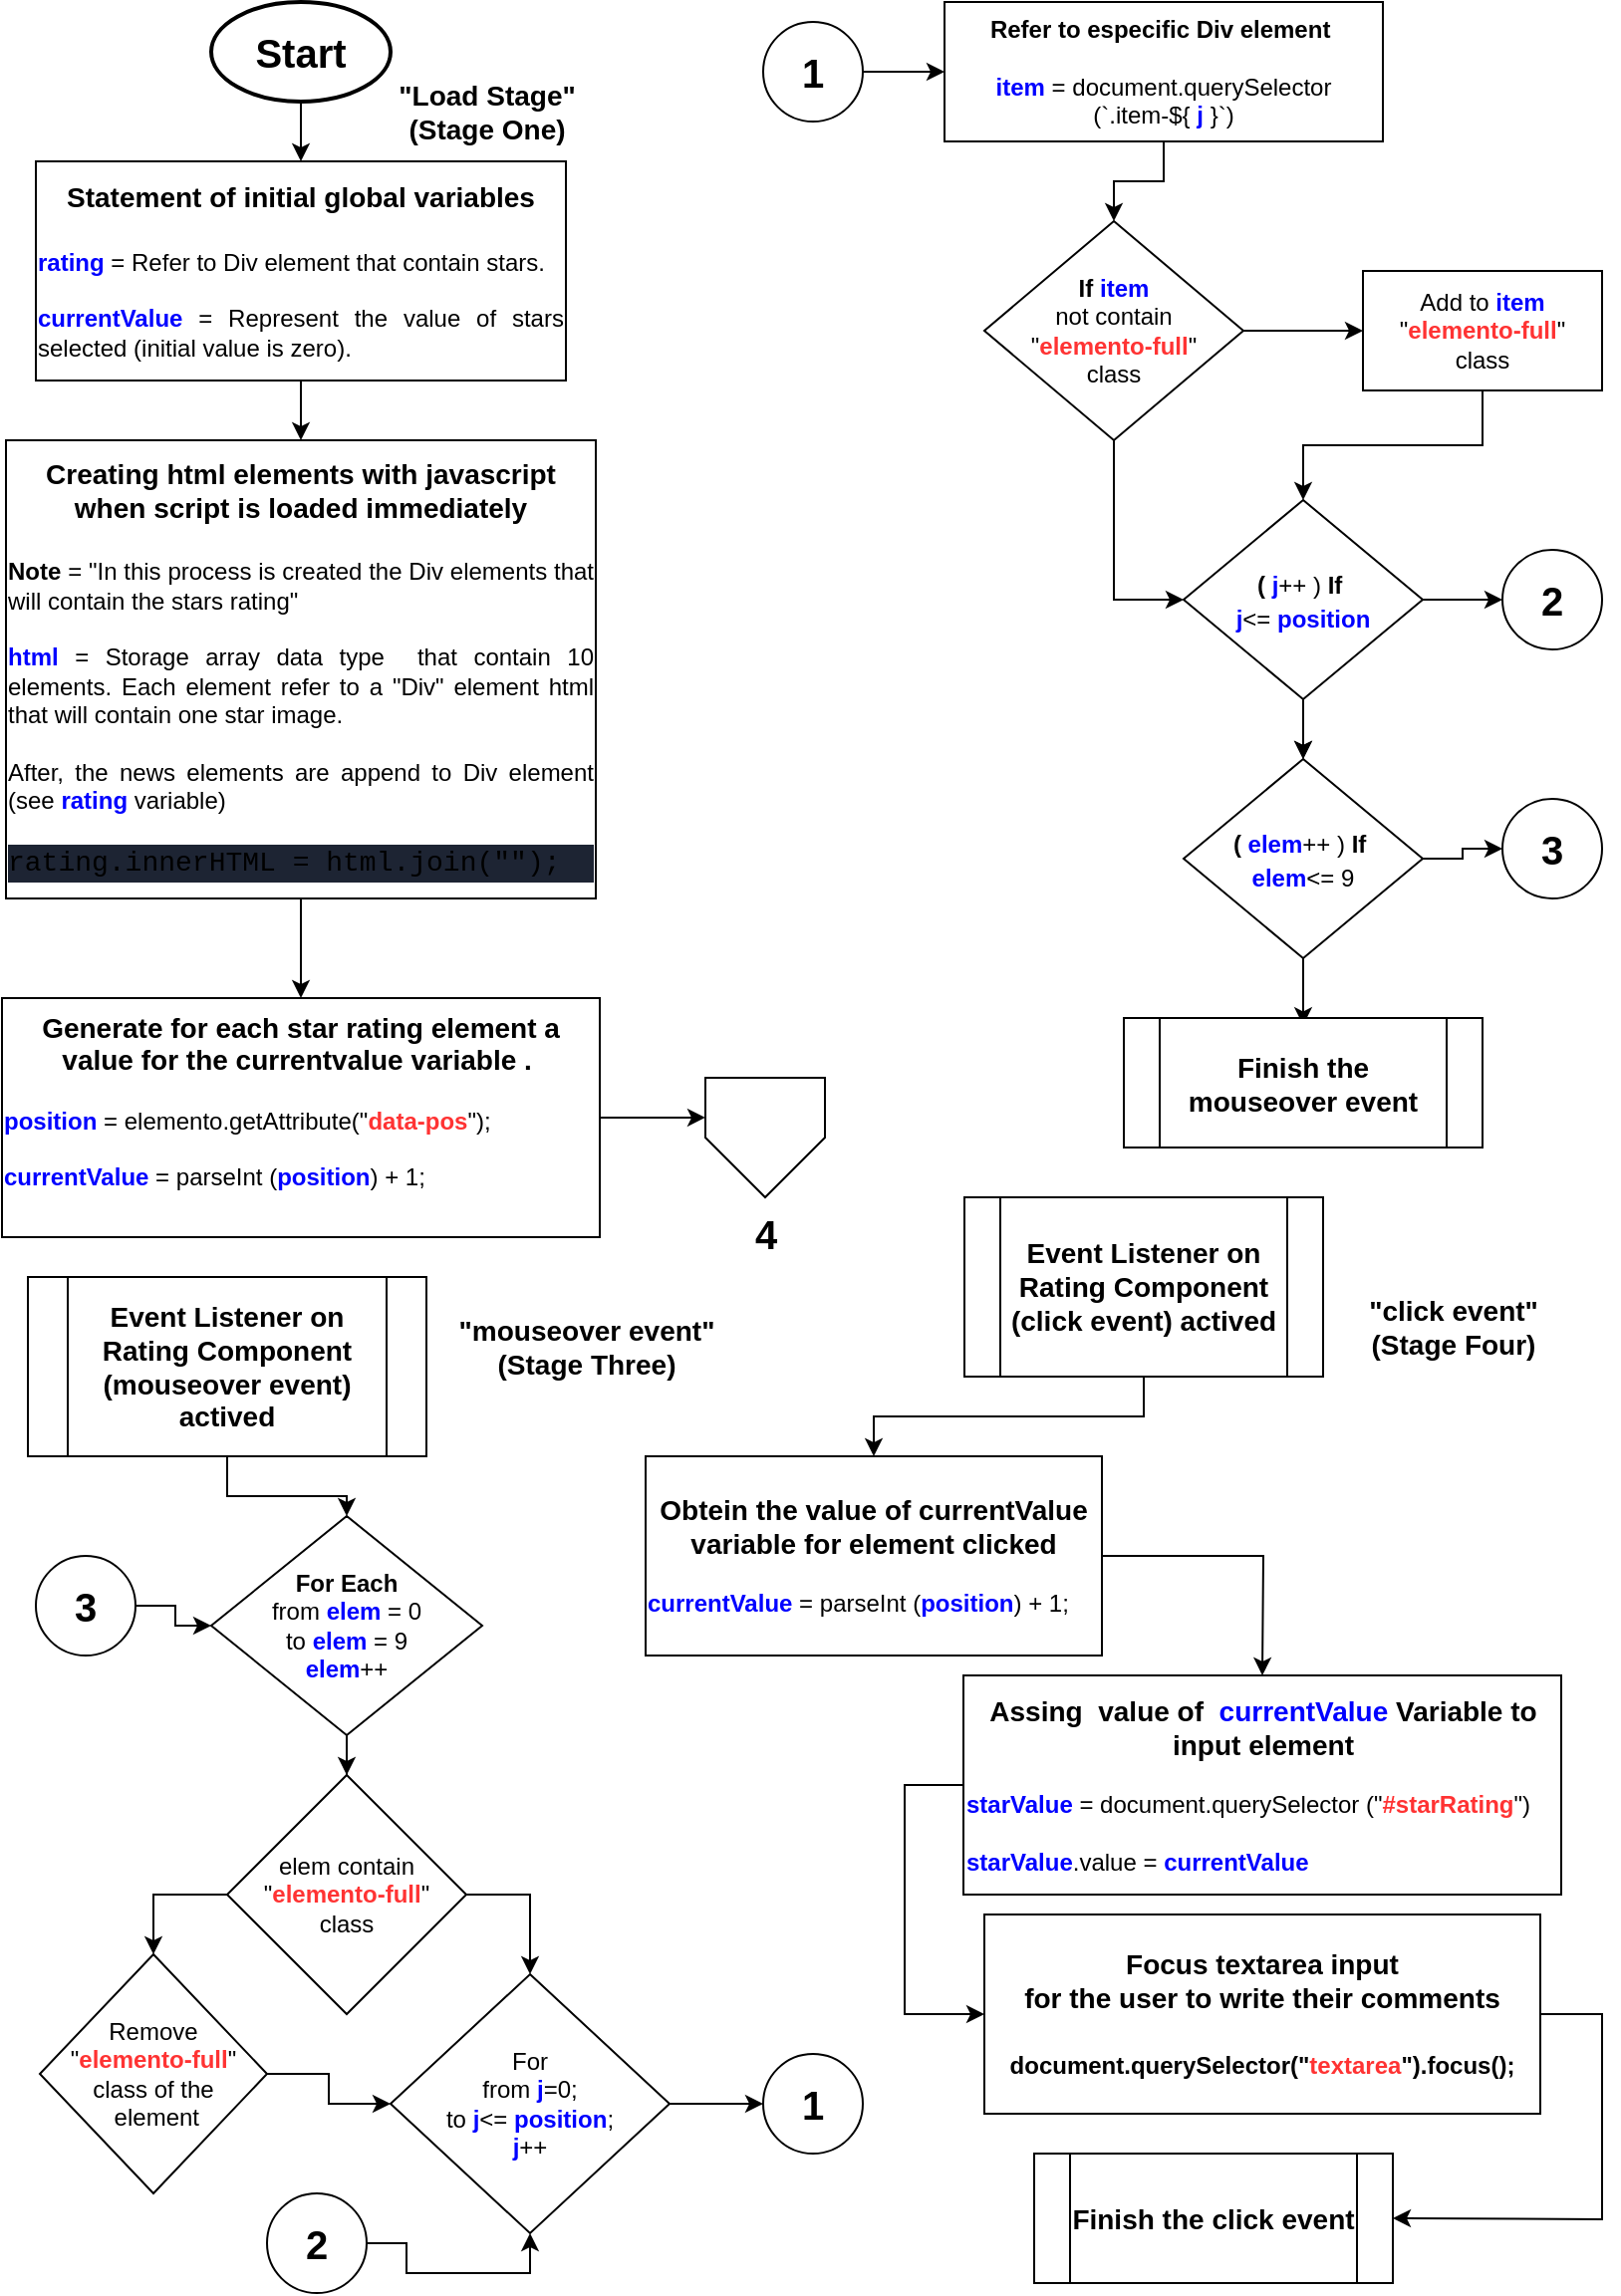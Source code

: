 <mxfile version="20.7.4" type="device" pages="2"><diagram id="pHYVKVVFpmhpLM0Jb3Bq" name="Página-1"><mxGraphModel dx="880" dy="542" grid="1" gridSize="10" guides="1" tooltips="1" connect="1" arrows="1" fold="1" page="1" pageScale="1" pageWidth="827" pageHeight="1169" math="0" shadow="0"><root><mxCell id="0"/><mxCell id="1" parent="0"/><mxCell id="ry4fpMdfQ_mX7W2AB9mi-4" value="" style="edgeStyle=orthogonalEdgeStyle;rounded=0;orthogonalLoop=1;jettySize=auto;html=1;fontSize=12;fontColor=default;labelBackgroundColor=none;" parent="1" source="ry4fpMdfQ_mX7W2AB9mi-1" target="ry4fpMdfQ_mX7W2AB9mi-2" edge="1"><mxGeometry relative="1" as="geometry"/></mxCell><mxCell id="ry4fpMdfQ_mX7W2AB9mi-1" value="&lt;font size=&quot;1&quot; style=&quot;&quot;&gt;&lt;b style=&quot;font-size: 20px;&quot;&gt;Start&lt;/b&gt;&lt;/font&gt;" style="strokeWidth=2;html=1;shape=mxgraph.flowchart.start_1;whiteSpace=wrap;labelBackgroundColor=none;" parent="1" vertex="1"><mxGeometry x="112" y="10" width="90" height="50" as="geometry"/></mxCell><mxCell id="ry4fpMdfQ_mX7W2AB9mi-7" value="" style="edgeStyle=orthogonalEdgeStyle;rounded=0;orthogonalLoop=1;jettySize=auto;html=1;fontSize=12;fontColor=default;labelBackgroundColor=none;" parent="1" source="ry4fpMdfQ_mX7W2AB9mi-2" target="ry4fpMdfQ_mX7W2AB9mi-5" edge="1"><mxGeometry relative="1" as="geometry"/></mxCell><mxCell id="ry4fpMdfQ_mX7W2AB9mi-2" value="&lt;b style=&quot;&quot;&gt;&lt;font style=&quot;font-size: 14px;&quot;&gt;Statement of initial global variables&lt;/font&gt;&lt;br&gt;&lt;/b&gt;&lt;br&gt;&lt;div style=&quot;text-align: justify; font-size: 12px;&quot;&gt;&lt;font style=&quot;font-size: 12px;&quot;&gt;&lt;b style=&quot;&quot;&gt;&lt;font color=&quot;#0000ff&quot; style=&quot;font-size: 12px;&quot;&gt;rating&lt;/font&gt;&lt;/b&gt; = Refer to Div element that contain stars&lt;/font&gt;&lt;span style=&quot;background-color: initial;&quot;&gt;.&lt;/span&gt;&lt;/div&gt;&lt;div style=&quot;text-align: justify; font-size: 12px;&quot;&gt;&lt;span style=&quot;background-color: initial;&quot;&gt;&lt;br&gt;&lt;/span&gt;&lt;/div&gt;&lt;div style=&quot;text-align: justify; font-size: 12px;&quot;&gt;&lt;font style=&quot;font-size: 12px;&quot;&gt;&lt;b style=&quot;&quot;&gt;&lt;font color=&quot;#0000ff&quot;&gt;&lt;font style=&quot;font-size: 12px;&quot;&gt;currentValue&lt;/font&gt; &lt;/font&gt;&lt;/b&gt;= Represent the value of stars selected (initial value is zero).&lt;/font&gt;&lt;/div&gt;" style="rounded=0;whiteSpace=wrap;html=1;fontSize=14;labelBackgroundColor=none;" parent="1" vertex="1"><mxGeometry x="24" y="90" width="266" height="110" as="geometry"/></mxCell><mxCell id="ry4fpMdfQ_mX7W2AB9mi-9" value="" style="edgeStyle=orthogonalEdgeStyle;rounded=0;orthogonalLoop=1;jettySize=auto;html=1;fontSize=12;fontColor=default;labelBackgroundColor=none;" parent="1" source="ry4fpMdfQ_mX7W2AB9mi-5" target="ry4fpMdfQ_mX7W2AB9mi-8" edge="1"><mxGeometry relative="1" as="geometry"/></mxCell><mxCell id="ry4fpMdfQ_mX7W2AB9mi-5" value="&lt;b style=&quot;&quot;&gt;&lt;font style=&quot;font-size: 14px;&quot;&gt;Creating html elements with javascript when script is loaded immediately&lt;/font&gt;&lt;br&gt;&lt;/b&gt;&lt;br&gt;&lt;div style=&quot;text-align: justify; font-size: 12px;&quot;&gt;&lt;font style=&quot;font-size: 12px;&quot;&gt;&lt;b style=&quot;&quot;&gt;Note&lt;/b&gt; = &quot;In this process is created the Div elements that will contain the stars rating&quot;&lt;br&gt;&lt;/font&gt;&lt;/div&gt;&lt;div style=&quot;text-align: justify; font-size: 12px;&quot;&gt;&lt;font style=&quot;font-size: 12px;&quot;&gt;&lt;br&gt;&lt;/font&gt;&lt;/div&gt;&lt;div style=&quot;text-align: justify; font-size: 12px;&quot;&gt;&lt;font style=&quot;font-size: 12px;&quot;&gt;&lt;b&gt;&lt;font color=&quot;#0000ff&quot;&gt;html&lt;/font&gt; &lt;/b&gt;= Storage array data type&amp;nbsp; that contain 10 elements. Each element refer to a &quot;Div&quot; element html that will contain one star image.&amp;nbsp;&lt;/font&gt;&lt;/div&gt;&lt;div style=&quot;text-align: justify; font-size: 12px;&quot;&gt;&lt;font style=&quot;font-size: 12px;&quot;&gt;&lt;br&gt;&lt;/font&gt;&lt;/div&gt;&lt;div style=&quot;text-align: justify; font-size: 12px;&quot;&gt;&lt;font style=&quot;font-size: 12px;&quot;&gt;After, the news elements are append to Div element (see &lt;font color=&quot;#0000ff&quot;&gt;&lt;b style=&quot;&quot;&gt;rating&lt;/b&gt; &lt;/font&gt;variable)&lt;/font&gt;&lt;/div&gt;&lt;div style=&quot;text-align: justify; font-size: 12px;&quot;&gt;&lt;font style=&quot;font-size: 12px;&quot;&gt;&lt;br&gt;&lt;/font&gt;&lt;/div&gt;&lt;div style=&quot;text-align: justify; font-size: 12px;&quot;&gt;&lt;font style=&quot;font-size: 12px;&quot;&gt;&lt;div style=&quot;background-color: rgb(29, 36, 51); font-family: Consolas, &amp;quot;Courier New&amp;quot;, monospace; font-size: 14px; line-height: 19px;&quot;&gt;rating.innerHTML = html.join(&quot;&quot;);&lt;/div&gt;&lt;/font&gt;&lt;/div&gt;" style="rounded=0;whiteSpace=wrap;html=1;fontSize=14;labelBackgroundColor=none;" parent="1" vertex="1"><mxGeometry x="9" y="230" width="296" height="230" as="geometry"/></mxCell><mxCell id="ry4fpMdfQ_mX7W2AB9mi-76" value="" style="edgeStyle=orthogonalEdgeStyle;rounded=0;orthogonalLoop=1;jettySize=auto;html=1;fontSize=20;fontColor=default;labelBackgroundColor=none;entryX=0;entryY=0.333;entryDx=0;entryDy=0;entryPerimeter=0;" parent="1" source="ry4fpMdfQ_mX7W2AB9mi-8" target="yMD0ujQxUmdsTMaUOUD2-4" edge="1"><mxGeometry relative="1" as="geometry"><mxPoint x="364" y="570" as="targetPoint"/></mxGeometry></mxCell><mxCell id="ry4fpMdfQ_mX7W2AB9mi-8" value="&lt;b style=&quot;font-size: 14px;&quot;&gt;Generate for each star rating element a value for the currentvalue variable .&amp;nbsp;&lt;/b&gt;&lt;br&gt;&lt;div style=&quot;text-align: justify;&quot;&gt;&lt;br&gt;&lt;/div&gt;&lt;div style=&quot;text-align: justify;&quot;&gt;&lt;font color=&quot;#0000ff&quot;&gt;&lt;b&gt;position&lt;/b&gt;&amp;nbsp;&lt;/font&gt;= elemento.getAttribute(&quot;&lt;b&gt;&lt;font color=&quot;#ff3333&quot;&gt;data-pos&lt;/font&gt;&lt;/b&gt;&quot;);&lt;/div&gt;&lt;div style=&quot;text-align: justify;&quot;&gt;&lt;br&gt;&lt;/div&gt;&lt;div style=&quot;text-align: justify;&quot;&gt;&lt;b&gt;&lt;font color=&quot;#0000ff&quot;&gt;currentValue&lt;/font&gt;&lt;/b&gt;&lt;b style=&quot;&quot;&gt;&amp;nbsp;&lt;/b&gt;= parseInt (&lt;b style=&quot;&quot;&gt;&lt;font color=&quot;#0000ff&quot;&gt;position&lt;/font&gt;&lt;/b&gt;) + 1;&lt;/div&gt;&lt;div style=&quot;text-align: justify;&quot;&gt;&lt;font color=&quot;#f0f0f0&quot;&gt;&lt;span style=&quot;font-size: 14px;&quot;&gt;&lt;b&gt;&lt;br&gt;&lt;/b&gt;&lt;/span&gt;&lt;/font&gt;&lt;/div&gt;" style="rounded=0;whiteSpace=wrap;html=1;fontSize=12;labelBackgroundColor=none;" parent="1" vertex="1"><mxGeometry x="7" y="510" width="300" height="120" as="geometry"/></mxCell><mxCell id="ry4fpMdfQ_mX7W2AB9mi-15" value="" style="edgeStyle=orthogonalEdgeStyle;rounded=0;orthogonalLoop=1;jettySize=auto;html=1;fontSize=12;fontColor=default;labelBackgroundColor=none;" parent="1" source="ry4fpMdfQ_mX7W2AB9mi-10" target="ry4fpMdfQ_mX7W2AB9mi-12" edge="1"><mxGeometry relative="1" as="geometry"/></mxCell><mxCell id="ry4fpMdfQ_mX7W2AB9mi-10" value="&lt;b style=&quot;font-size: 14px;&quot;&gt;Event Listener on Rating Component&lt;br&gt;(mouseover event) actived&lt;/b&gt;" style="shape=process;whiteSpace=wrap;html=1;backgroundOutline=1;fontSize=12;labelBackgroundColor=none;" parent="1" vertex="1"><mxGeometry x="20" y="650" width="200" height="90" as="geometry"/></mxCell><mxCell id="ry4fpMdfQ_mX7W2AB9mi-14" value="" style="edgeStyle=orthogonalEdgeStyle;rounded=0;orthogonalLoop=1;jettySize=auto;html=1;fontSize=12;fontColor=default;labelBackgroundColor=none;" parent="1" source="ry4fpMdfQ_mX7W2AB9mi-12" target="ry4fpMdfQ_mX7W2AB9mi-13" edge="1"><mxGeometry relative="1" as="geometry"/></mxCell><mxCell id="ry4fpMdfQ_mX7W2AB9mi-12" value="&lt;b&gt;For Each&lt;/b&gt;&lt;br&gt;from&amp;nbsp;&lt;font color=&quot;#0000ff&quot;&gt;&lt;b style=&quot;&quot;&gt;elem&lt;/b&gt;&amp;nbsp;&lt;/font&gt;= 0&lt;br&gt;to&amp;nbsp;&lt;font color=&quot;#0000ff&quot;&gt;&lt;b style=&quot;&quot;&gt;elem&lt;/b&gt;&amp;nbsp;&lt;/font&gt;= 9&lt;br&gt;&lt;b style=&quot;&quot;&gt;&lt;font color=&quot;#0000ff&quot;&gt;elem&lt;/font&gt;&lt;/b&gt;++" style="rhombus;whiteSpace=wrap;html=1;fontSize=12;labelBackgroundColor=none;" parent="1" vertex="1"><mxGeometry x="112" y="770" width="136" height="110" as="geometry"/></mxCell><mxCell id="ry4fpMdfQ_mX7W2AB9mi-17" value="" style="edgeStyle=orthogonalEdgeStyle;rounded=0;orthogonalLoop=1;jettySize=auto;html=1;fontSize=12;fontColor=default;exitX=0;exitY=0.5;exitDx=0;exitDy=0;labelBackgroundColor=none;" parent="1" source="ry4fpMdfQ_mX7W2AB9mi-13" target="ry4fpMdfQ_mX7W2AB9mi-16" edge="1"><mxGeometry relative="1" as="geometry"/></mxCell><mxCell id="ry4fpMdfQ_mX7W2AB9mi-23" value="" style="edgeStyle=orthogonalEdgeStyle;rounded=0;orthogonalLoop=1;jettySize=auto;html=1;fontSize=14;fontColor=default;exitX=1;exitY=0.5;exitDx=0;exitDy=0;labelBackgroundColor=none;" parent="1" source="ry4fpMdfQ_mX7W2AB9mi-13" target="ry4fpMdfQ_mX7W2AB9mi-19" edge="1"><mxGeometry relative="1" as="geometry"/></mxCell><mxCell id="ry4fpMdfQ_mX7W2AB9mi-13" value="elem contain &quot;&lt;font color=&quot;#ff3333&quot;&gt;&lt;b&gt;elemento-full&lt;/b&gt;&lt;/font&gt;&quot; &lt;br&gt;class" style="rhombus;whiteSpace=wrap;html=1;labelBackgroundColor=none;" parent="1" vertex="1"><mxGeometry x="120" y="900" width="120" height="120" as="geometry"/></mxCell><mxCell id="ry4fpMdfQ_mX7W2AB9mi-24" value="" style="edgeStyle=orthogonalEdgeStyle;rounded=0;orthogonalLoop=1;jettySize=auto;html=1;fontSize=14;fontColor=default;labelBackgroundColor=none;" parent="1" source="ry4fpMdfQ_mX7W2AB9mi-16" target="ry4fpMdfQ_mX7W2AB9mi-19" edge="1"><mxGeometry relative="1" as="geometry"/></mxCell><mxCell id="ry4fpMdfQ_mX7W2AB9mi-16" value="Remove &lt;br&gt;&quot;&lt;b&gt;&lt;font color=&quot;#ff3333&quot;&gt;elemento-full&lt;/font&gt;&lt;/b&gt;&quot; &lt;br&gt;class of the&lt;br&gt;&amp;nbsp;element" style="rhombus;whiteSpace=wrap;html=1;labelBackgroundColor=none;" parent="1" vertex="1"><mxGeometry x="26" y="990" width="114" height="120" as="geometry"/></mxCell><mxCell id="ry4fpMdfQ_mX7W2AB9mi-18" value="&lt;font size=&quot;1&quot; color=&quot;#ffffff&quot;&gt;&lt;b style=&quot;font-size: 14px;&quot;&gt;TRUE&lt;/b&gt;&lt;/font&gt;" style="text;html=1;align=center;verticalAlign=middle;resizable=0;points=[];autosize=1;strokeColor=none;fillColor=none;fontSize=12;labelBackgroundColor=none;" parent="1" vertex="1"><mxGeometry x="70" y="930" width="60" height="30" as="geometry"/></mxCell><mxCell id="ry4fpMdfQ_mX7W2AB9mi-26" value="" style="edgeStyle=orthogonalEdgeStyle;rounded=0;orthogonalLoop=1;jettySize=auto;html=1;fontSize=14;fontColor=default;exitX=1;exitY=0.5;exitDx=0;exitDy=0;entryX=0;entryY=0.5;entryDx=0;entryDy=0;labelBackgroundColor=none;" parent="1" source="ry4fpMdfQ_mX7W2AB9mi-31" target="ry4fpMdfQ_mX7W2AB9mi-25" edge="1"><mxGeometry relative="1" as="geometry"><mxPoint x="520" y="30" as="sourcePoint"/></mxGeometry></mxCell><mxCell id="ry4fpMdfQ_mX7W2AB9mi-30" value="" style="edgeStyle=orthogonalEdgeStyle;rounded=0;orthogonalLoop=1;jettySize=auto;html=1;fontSize=20;fontColor=default;labelBackgroundColor=none;" parent="1" source="ry4fpMdfQ_mX7W2AB9mi-19" target="ry4fpMdfQ_mX7W2AB9mi-29" edge="1"><mxGeometry relative="1" as="geometry"/></mxCell><mxCell id="ry4fpMdfQ_mX7W2AB9mi-19" value="For&lt;br&gt;from&amp;nbsp;&lt;b style=&quot;&quot;&gt;&lt;font color=&quot;#0000ff&quot;&gt;j&lt;/font&gt;&lt;/b&gt;=0;&lt;br&gt;to&amp;nbsp;&lt;b&gt;&lt;font color=&quot;#0000ff&quot;&gt;j&lt;/font&gt;&lt;/b&gt;&amp;lt;= &lt;b&gt;&lt;font color=&quot;#0000ff&quot;&gt;position&lt;/font&gt;&lt;/b&gt;;&lt;br&gt;&lt;b&gt;&lt;font color=&quot;#0000ff&quot;&gt;j&lt;/font&gt;&lt;/b&gt;++" style="rhombus;whiteSpace=wrap;html=1;labelBackgroundColor=none;" parent="1" vertex="1"><mxGeometry x="202" y="1000" width="140" height="130" as="geometry"/></mxCell><mxCell id="ry4fpMdfQ_mX7W2AB9mi-21" value="&lt;font size=&quot;1&quot; color=&quot;#ffffff&quot;&gt;&lt;b style=&quot;font-size: 14px;&quot;&gt;FALSE&lt;/b&gt;&lt;/font&gt;" style="text;html=1;align=center;verticalAlign=middle;resizable=0;points=[];autosize=1;strokeColor=none;fillColor=none;fontSize=12;labelBackgroundColor=none;" parent="1" vertex="1"><mxGeometry x="240" y="930" width="70" height="30" as="geometry"/></mxCell><mxCell id="ry4fpMdfQ_mX7W2AB9mi-28" value="" style="edgeStyle=orthogonalEdgeStyle;rounded=0;orthogonalLoop=1;jettySize=auto;html=1;fontSize=14;fontColor=default;labelBackgroundColor=none;" parent="1" source="ry4fpMdfQ_mX7W2AB9mi-25" target="ry4fpMdfQ_mX7W2AB9mi-27" edge="1"><mxGeometry relative="1" as="geometry"/></mxCell><mxCell id="ry4fpMdfQ_mX7W2AB9mi-25" value="&lt;b&gt;Refer to especific Div element&amp;nbsp;&lt;br&gt;&lt;br&gt;&lt;font color=&quot;#0000ff&quot;&gt;item&lt;/font&gt;&amp;nbsp;&lt;/b&gt;= document.querySelector (`.item-${ &lt;b style=&quot;&quot;&gt;&lt;font color=&quot;#0000ff&quot;&gt;j&lt;/font&gt;&lt;/b&gt; }`)" style="whiteSpace=wrap;html=1;labelBackgroundColor=none;" parent="1" vertex="1"><mxGeometry x="480" y="10" width="220" height="70" as="geometry"/></mxCell><mxCell id="ry4fpMdfQ_mX7W2AB9mi-33" value="" style="edgeStyle=orthogonalEdgeStyle;rounded=0;orthogonalLoop=1;jettySize=auto;html=1;fontSize=20;fontColor=default;labelBackgroundColor=none;" parent="1" source="ry4fpMdfQ_mX7W2AB9mi-27" target="ry4fpMdfQ_mX7W2AB9mi-32" edge="1"><mxGeometry relative="1" as="geometry"/></mxCell><mxCell id="ry4fpMdfQ_mX7W2AB9mi-38" value="" style="edgeStyle=orthogonalEdgeStyle;rounded=0;orthogonalLoop=1;jettySize=auto;html=1;fontSize=20;fontColor=default;entryX=0;entryY=0.5;entryDx=0;entryDy=0;labelBackgroundColor=none;" parent="1" source="ry4fpMdfQ_mX7W2AB9mi-27" target="ry4fpMdfQ_mX7W2AB9mi-43" edge="1"><mxGeometry relative="1" as="geometry"><mxPoint x="565" y="270" as="targetPoint"/></mxGeometry></mxCell><mxCell id="ry4fpMdfQ_mX7W2AB9mi-27" value="&lt;b&gt;If&lt;/b&gt;&amp;nbsp;&lt;b&gt;&lt;font color=&quot;#0000ff&quot;&gt;item&lt;/font&gt;&lt;/b&gt; &lt;br&gt;not contain &lt;br&gt;&quot;&lt;font color=&quot;#ff3333&quot;&gt;&lt;b&gt;elemento-full&lt;/b&gt;&lt;/font&gt;&quot; &lt;br&gt;class" style="rhombus;whiteSpace=wrap;html=1;labelBackgroundColor=none;" parent="1" vertex="1"><mxGeometry x="500" y="120" width="130" height="110" as="geometry"/></mxCell><mxCell id="ry4fpMdfQ_mX7W2AB9mi-29" value="&lt;font size=&quot;1&quot;&gt;&lt;b style=&quot;font-size: 20px;&quot;&gt;1&lt;/b&gt;&lt;/font&gt;" style="ellipse;whiteSpace=wrap;html=1;aspect=fixed;fontSize=14;labelBackgroundColor=none;" parent="1" vertex="1"><mxGeometry x="389" y="1040" width="50" height="50" as="geometry"/></mxCell><mxCell id="ry4fpMdfQ_mX7W2AB9mi-31" value="&lt;font size=&quot;1&quot;&gt;&lt;b style=&quot;font-size: 20px;&quot;&gt;1&lt;/b&gt;&lt;/font&gt;" style="ellipse;whiteSpace=wrap;html=1;aspect=fixed;fontSize=14;labelBackgroundColor=none;" parent="1" vertex="1"><mxGeometry x="389" y="20" width="50" height="50" as="geometry"/></mxCell><mxCell id="ry4fpMdfQ_mX7W2AB9mi-46" value="" style="edgeStyle=orthogonalEdgeStyle;rounded=0;orthogonalLoop=1;jettySize=auto;html=1;fontSize=12;fontColor=default;labelBackgroundColor=none;" parent="1" source="ry4fpMdfQ_mX7W2AB9mi-32" target="ry4fpMdfQ_mX7W2AB9mi-43" edge="1"><mxGeometry relative="1" as="geometry"/></mxCell><mxCell id="ry4fpMdfQ_mX7W2AB9mi-32" value="Add to &lt;font color=&quot;#0000ff&quot;&gt;&lt;b style=&quot;&quot;&gt;item&lt;/b&gt; &lt;/font&gt;&quot;&lt;font color=&quot;#ff3333&quot;&gt;&lt;b&gt;elemento-full&lt;/b&gt;&lt;/font&gt;&quot; &lt;br&gt;class" style="whiteSpace=wrap;html=1;labelBackgroundColor=none;" parent="1" vertex="1"><mxGeometry x="690" y="145" width="120" height="60" as="geometry"/></mxCell><mxCell id="ry4fpMdfQ_mX7W2AB9mi-34" value="&lt;font size=&quot;1&quot; color=&quot;#ffffff&quot;&gt;&lt;b style=&quot;font-size: 14px;&quot;&gt;TRUE&lt;/b&gt;&lt;/font&gt;" style="text;html=1;align=center;verticalAlign=middle;resizable=0;points=[];autosize=1;strokeColor=none;fillColor=none;fontSize=12;labelBackgroundColor=none;" parent="1" vertex="1"><mxGeometry x="620" y="130" width="60" height="30" as="geometry"/></mxCell><mxCell id="ry4fpMdfQ_mX7W2AB9mi-35" value="&lt;font color=&quot;#ffffff&quot;&gt;&lt;span style=&quot;font-size: 14px;&quot;&gt;&lt;b&gt;FALSE&lt;/b&gt;&lt;/span&gt;&lt;/font&gt;" style="text;html=1;align=center;verticalAlign=middle;resizable=0;points=[];autosize=1;strokeColor=none;fillColor=none;fontSize=12;labelBackgroundColor=none;" parent="1" vertex="1"><mxGeometry x="500" y="230" width="70" height="30" as="geometry"/></mxCell><mxCell id="ry4fpMdfQ_mX7W2AB9mi-40" value="&lt;font&gt;&lt;span style=&quot;font-size: 14px;&quot;&gt;&lt;b&gt;&quot;Load Stage&quot; &lt;br&gt;(Stage One)&lt;/b&gt;&lt;/span&gt;&lt;/font&gt;" style="text;html=1;align=center;verticalAlign=middle;resizable=0;points=[];autosize=1;strokeColor=none;fillColor=none;fontSize=12;labelBackgroundColor=none;" parent="1" vertex="1"><mxGeometry x="190" y="40" width="120" height="50" as="geometry"/></mxCell><mxCell id="ry4fpMdfQ_mX7W2AB9mi-41" value="&lt;font color=&quot;#ffffff&quot;&gt;&lt;span style=&quot;font-size: 14px;&quot;&gt;&lt;b&gt;&quot;currentValue for each element&quot; &lt;br&gt;(Stage Two)&lt;/b&gt;&lt;/span&gt;&lt;/font&gt;" style="text;html=1;align=center;verticalAlign=middle;resizable=0;points=[];autosize=1;strokeColor=none;fillColor=none;fontSize=12;labelBackgroundColor=none;" parent="1" vertex="1"><mxGeometry x="150" y="460" width="250" height="50" as="geometry"/></mxCell><mxCell id="ry4fpMdfQ_mX7W2AB9mi-42" value="&lt;span style=&quot;font-size: 14px;&quot;&gt;&lt;b style=&quot;&quot;&gt;&quot;mouseover event&quot; &lt;br&gt;(Stage Three)&lt;/b&gt;&lt;/span&gt;" style="text;html=1;align=center;verticalAlign=middle;resizable=0;points=[];autosize=1;strokeColor=none;fillColor=none;fontSize=12;labelBackgroundColor=none;" parent="1" vertex="1"><mxGeometry x="220" y="660" width="160" height="50" as="geometry"/></mxCell><mxCell id="ry4fpMdfQ_mX7W2AB9mi-48" value="" style="edgeStyle=orthogonalEdgeStyle;rounded=0;orthogonalLoop=1;jettySize=auto;html=1;fontSize=12;fontColor=default;labelBackgroundColor=none;" parent="1" source="ry4fpMdfQ_mX7W2AB9mi-43" target="ry4fpMdfQ_mX7W2AB9mi-47" edge="1"><mxGeometry relative="1" as="geometry"/></mxCell><mxCell id="ry4fpMdfQ_mX7W2AB9mi-53" value="" style="edgeStyle=orthogonalEdgeStyle;rounded=0;orthogonalLoop=1;jettySize=auto;html=1;fontSize=12;fontColor=default;labelBackgroundColor=none;" parent="1" source="ry4fpMdfQ_mX7W2AB9mi-43" edge="1"><mxGeometry relative="1" as="geometry"><mxPoint x="660" y="390" as="targetPoint"/></mxGeometry></mxCell><mxCell id="ry4fpMdfQ_mX7W2AB9mi-58" value="" style="edgeStyle=orthogonalEdgeStyle;rounded=0;orthogonalLoop=1;jettySize=auto;html=1;fontSize=12;fontColor=default;labelBackgroundColor=none;" parent="1" source="ry4fpMdfQ_mX7W2AB9mi-43" target="ry4fpMdfQ_mX7W2AB9mi-55" edge="1"><mxGeometry relative="1" as="geometry"/></mxCell><mxCell id="ry4fpMdfQ_mX7W2AB9mi-43" value="&lt;font style=&quot;font-size: 12px;&quot;&gt;&lt;font style=&quot;font-weight: bold;&quot;&gt;(&lt;font color=&quot;#0000ff&quot;&gt;&amp;nbsp;&lt;/font&gt;&lt;/font&gt;&lt;font color=&quot;#0000ff&quot; style=&quot;font-weight: bold;&quot;&gt;j&lt;/font&gt;++ )&amp;nbsp;&lt;b style=&quot;&quot;&gt;If&lt;/b&gt;&amp;nbsp;&lt;br&gt;&lt;font color=&quot;#0000ff&quot; style=&quot;font-weight: bold;&quot;&gt;j&lt;/font&gt;&amp;lt;=&amp;nbsp;&lt;b style=&quot;&quot;&gt;&lt;font color=&quot;#0000ff&quot; style=&quot;&quot;&gt;position&lt;/font&gt;&lt;/b&gt;&lt;br&gt;&lt;/font&gt;" style="rhombus;whiteSpace=wrap;html=1;fontSize=14;labelBackgroundColor=none;" parent="1" vertex="1"><mxGeometry x="600" y="260" width="120" height="100" as="geometry"/></mxCell><mxCell id="ry4fpMdfQ_mX7W2AB9mi-47" value="&lt;font size=&quot;1&quot;&gt;&lt;b style=&quot;font-size: 20px;&quot;&gt;2&lt;/b&gt;&lt;/font&gt;" style="ellipse;whiteSpace=wrap;html=1;aspect=fixed;fontSize=14;labelBackgroundColor=none;" parent="1" vertex="1"><mxGeometry x="760" y="285" width="50" height="50" as="geometry"/></mxCell><mxCell id="ry4fpMdfQ_mX7W2AB9mi-49" value="&lt;font size=&quot;1&quot; color=&quot;#ffffff&quot;&gt;&lt;b style=&quot;font-size: 14px;&quot;&gt;TRUE&lt;/b&gt;&lt;/font&gt;" style="text;html=1;align=center;verticalAlign=middle;resizable=0;points=[];autosize=1;strokeColor=none;fillColor=none;fontSize=12;labelBackgroundColor=none;" parent="1" vertex="1"><mxGeometry x="710" y="270" width="60" height="30" as="geometry"/></mxCell><mxCell id="ry4fpMdfQ_mX7W2AB9mi-51" value="" style="edgeStyle=orthogonalEdgeStyle;rounded=0;orthogonalLoop=1;jettySize=auto;html=1;fontSize=12;fontColor=default;entryX=0.5;entryY=1;entryDx=0;entryDy=0;labelBackgroundColor=none;" parent="1" source="ry4fpMdfQ_mX7W2AB9mi-50" target="ry4fpMdfQ_mX7W2AB9mi-19" edge="1"><mxGeometry relative="1" as="geometry"/></mxCell><mxCell id="ry4fpMdfQ_mX7W2AB9mi-50" value="&lt;font size=&quot;1&quot;&gt;&lt;b style=&quot;font-size: 20px;&quot;&gt;2&lt;/b&gt;&lt;/font&gt;" style="ellipse;whiteSpace=wrap;html=1;aspect=fixed;fontSize=14;labelBackgroundColor=none;" parent="1" vertex="1"><mxGeometry x="140" y="1110" width="50" height="50" as="geometry"/></mxCell><mxCell id="ry4fpMdfQ_mX7W2AB9mi-54" value="&lt;font size=&quot;1&quot; color=&quot;#ffffff&quot;&gt;&lt;b style=&quot;font-size: 14px;&quot;&gt;FALSE&lt;/b&gt;&lt;/font&gt;" style="text;html=1;align=center;verticalAlign=middle;resizable=0;points=[];autosize=1;strokeColor=none;fillColor=none;fontSize=12;labelBackgroundColor=none;" parent="1" vertex="1"><mxGeometry x="580" y="360" width="70" height="30" as="geometry"/></mxCell><mxCell id="ry4fpMdfQ_mX7W2AB9mi-60" value="" style="edgeStyle=orthogonalEdgeStyle;rounded=0;orthogonalLoop=1;jettySize=auto;html=1;fontSize=12;fontColor=default;labelBackgroundColor=none;" parent="1" source="ry4fpMdfQ_mX7W2AB9mi-55" target="ry4fpMdfQ_mX7W2AB9mi-59" edge="1"><mxGeometry relative="1" as="geometry"/></mxCell><mxCell id="ry4fpMdfQ_mX7W2AB9mi-65" value="" style="edgeStyle=orthogonalEdgeStyle;rounded=0;orthogonalLoop=1;jettySize=auto;html=1;fontSize=12;fontColor=default;entryX=0.5;entryY=0.056;entryDx=0;entryDy=0;entryPerimeter=0;labelBackgroundColor=none;" parent="1" source="ry4fpMdfQ_mX7W2AB9mi-55" target="ry4fpMdfQ_mX7W2AB9mi-66" edge="1"><mxGeometry relative="1" as="geometry"><mxPoint x="660" y="520" as="targetPoint"/></mxGeometry></mxCell><mxCell id="ry4fpMdfQ_mX7W2AB9mi-55" value="&lt;font style=&quot;font-size: 12px;&quot;&gt;&lt;font style=&quot;font-weight: bold;&quot;&gt;( &lt;/font&gt;&lt;font color=&quot;#0000ff&quot; style=&quot;font-weight: bold;&quot;&gt;elem&lt;/font&gt;++ )&amp;nbsp;&lt;b style=&quot;&quot;&gt;If&lt;/b&gt;&amp;nbsp;&lt;br&gt;&lt;b&gt;&lt;font color=&quot;#0000ff&quot;&gt;elem&lt;/font&gt;&lt;/b&gt;&amp;lt;= 9&lt;br&gt;&lt;/font&gt;" style="rhombus;whiteSpace=wrap;html=1;fontSize=14;labelBackgroundColor=none;" parent="1" vertex="1"><mxGeometry x="600" y="390" width="120" height="100" as="geometry"/></mxCell><mxCell id="ry4fpMdfQ_mX7W2AB9mi-59" value="&lt;font size=&quot;1&quot;&gt;&lt;b style=&quot;font-size: 20px;&quot;&gt;3&lt;/b&gt;&lt;/font&gt;" style="ellipse;whiteSpace=wrap;html=1;aspect=fixed;fontSize=14;labelBackgroundColor=none;" parent="1" vertex="1"><mxGeometry x="760" y="410" width="50" height="50" as="geometry"/></mxCell><mxCell id="ry4fpMdfQ_mX7W2AB9mi-62" value="" style="edgeStyle=orthogonalEdgeStyle;rounded=0;orthogonalLoop=1;jettySize=auto;html=1;fontSize=12;fontColor=default;labelBackgroundColor=none;" parent="1" source="ry4fpMdfQ_mX7W2AB9mi-61" target="ry4fpMdfQ_mX7W2AB9mi-12" edge="1"><mxGeometry relative="1" as="geometry"/></mxCell><mxCell id="ry4fpMdfQ_mX7W2AB9mi-61" value="&lt;font size=&quot;1&quot;&gt;&lt;b style=&quot;font-size: 20px;&quot;&gt;3&lt;/b&gt;&lt;/font&gt;" style="ellipse;whiteSpace=wrap;html=1;aspect=fixed;fontSize=14;labelBackgroundColor=none;" parent="1" vertex="1"><mxGeometry x="24" y="790" width="50" height="50" as="geometry"/></mxCell><mxCell id="ry4fpMdfQ_mX7W2AB9mi-63" value="&lt;font size=&quot;1&quot; color=&quot;#ffffff&quot;&gt;&lt;b style=&quot;font-size: 14px;&quot;&gt;TRUE&lt;/b&gt;&lt;/font&gt;" style="text;html=1;align=center;verticalAlign=middle;resizable=0;points=[];autosize=1;strokeColor=none;fillColor=none;fontSize=12;labelBackgroundColor=none;" parent="1" vertex="1"><mxGeometry x="710" y="400" width="60" height="30" as="geometry"/></mxCell><mxCell id="ry4fpMdfQ_mX7W2AB9mi-66" value="&lt;span style=&quot;font-size: 14px;&quot;&gt;&lt;b&gt;Finish the mouseover event&lt;/b&gt;&lt;/span&gt;" style="shape=process;whiteSpace=wrap;html=1;backgroundOutline=1;fontSize=12;labelBackgroundColor=none;" parent="1" vertex="1"><mxGeometry x="570" y="520" width="180" height="65" as="geometry"/></mxCell><mxCell id="ry4fpMdfQ_mX7W2AB9mi-70" value="" style="edgeStyle=orthogonalEdgeStyle;rounded=0;orthogonalLoop=1;jettySize=auto;html=1;fontSize=12;fontColor=default;labelBackgroundColor=none;" parent="1" source="ry4fpMdfQ_mX7W2AB9mi-67" target="ry4fpMdfQ_mX7W2AB9mi-69" edge="1"><mxGeometry relative="1" as="geometry"/></mxCell><mxCell id="ry4fpMdfQ_mX7W2AB9mi-67" value="&lt;b style=&quot;font-size: 14px;&quot;&gt;Event Listener on Rating Component&lt;br&gt;(click event) actived&lt;/b&gt;" style="shape=process;whiteSpace=wrap;html=1;backgroundOutline=1;fontSize=12;labelBackgroundColor=none;" parent="1" vertex="1"><mxGeometry x="490" y="610" width="180" height="90" as="geometry"/></mxCell><mxCell id="ry4fpMdfQ_mX7W2AB9mi-68" value="&lt;span style=&quot;font-size: 14px;&quot;&gt;&lt;b style=&quot;&quot;&gt;&quot;click event&quot; &lt;br&gt;(Stage Four)&lt;/b&gt;&lt;/span&gt;" style="text;html=1;align=center;verticalAlign=middle;resizable=0;points=[];autosize=1;strokeColor=none;fillColor=none;fontSize=12;labelBackgroundColor=none;" parent="1" vertex="1"><mxGeometry x="679.5" y="650" width="110" height="50" as="geometry"/></mxCell><mxCell id="ry4fpMdfQ_mX7W2AB9mi-69" value="&lt;span style=&quot;font-size: 14px;&quot;&gt;&lt;b style=&quot;&quot;&gt;Obtein the value of currentValue variable for element clicked&lt;br&gt;&lt;/b&gt;&lt;/span&gt;&lt;div style=&quot;text-align: justify;&quot;&gt;&lt;br&gt;&lt;/div&gt;&lt;div style=&quot;text-align: justify;&quot;&gt;&lt;b&gt;&lt;font color=&quot;#0000ff&quot;&gt;currentValue&lt;/font&gt;&lt;/b&gt;&lt;b style=&quot;&quot;&gt;&amp;nbsp;&lt;/b&gt;= parseInt (&lt;b style=&quot;&quot;&gt;&lt;font color=&quot;#0000ff&quot;&gt;position&lt;/font&gt;&lt;/b&gt;) + 1;&lt;/div&gt;" style="rounded=0;whiteSpace=wrap;html=1;fontSize=12;labelBackgroundColor=none;" parent="1" vertex="1"><mxGeometry x="330" y="740" width="229" height="100" as="geometry"/></mxCell><mxCell id="ry4fpMdfQ_mX7W2AB9mi-71" value="&lt;div style=&quot;&quot;&gt;&lt;b style=&quot;font-size: 14px; background-color: initial;&quot;&gt;Focus textarea input&lt;/b&gt;&lt;/div&gt;&lt;div style=&quot;font-size: 14px;&quot;&gt;&lt;font style=&quot;font-size: 14px;&quot;&gt;&lt;b&gt;for the user to write their comments&lt;/b&gt;&lt;/font&gt;&lt;/div&gt;&lt;div style=&quot;font-size: 14px;&quot;&gt;&lt;font style=&quot;font-size: 14px;&quot;&gt;&lt;b&gt;&lt;br&gt;&lt;/b&gt;&lt;/font&gt;&lt;/div&gt;&lt;div style=&quot;text-align: justify; font-size: 14px;&quot;&gt;&lt;font style=&quot;font-size: 12px;&quot;&gt;&lt;b style=&quot;&quot;&gt;document.querySelector(&quot;&lt;font color=&quot;#ff3333&quot;&gt;textarea&lt;/font&gt;&quot;).focus();&lt;/b&gt;&lt;/font&gt;&lt;/div&gt;" style="rounded=0;whiteSpace=wrap;html=1;fontSize=12;align=center;labelBackgroundColor=none;" parent="1" vertex="1"><mxGeometry x="500" y="970" width="279" height="100" as="geometry"/></mxCell><mxCell id="ry4fpMdfQ_mX7W2AB9mi-73" value="&lt;span style=&quot;font-size: 14px;&quot;&gt;&lt;b&gt;Finish the click event&lt;/b&gt;&lt;/span&gt;" style="shape=process;whiteSpace=wrap;html=1;backgroundOutline=1;fontSize=12;labelBackgroundColor=none;" parent="1" vertex="1"><mxGeometry x="525" y="1090" width="180" height="65" as="geometry"/></mxCell><mxCell id="vJC_eviXhQVsBIlcwwpf-1" value="&lt;b style=&quot;font-size: 14px;&quot;&gt;Assing&amp;nbsp; value of&amp;nbsp; &lt;font color=&quot;#0000ff&quot; style=&quot;font-size: 14px;&quot;&gt;currentValue&lt;/font&gt; Variable to input element&lt;/b&gt;&lt;br&gt;&lt;br&gt;&lt;div style=&quot;text-align: justify;&quot;&gt;&lt;span style=&quot;background-color: initial;&quot;&gt;&lt;font style=&quot;font-size: 12px;&quot;&gt;&lt;font color=&quot;#0000ff&quot;&gt;&lt;b&gt;starValue&lt;/b&gt; &lt;/font&gt;= document.querySelector (&quot;&lt;font color=&quot;#ff3333&quot;&gt;&lt;b&gt;#starRating&lt;/b&gt;&lt;/font&gt;&quot;)&lt;/font&gt;&lt;/span&gt;&lt;/div&gt;&lt;br&gt;&lt;div style=&quot;text-align: justify;&quot;&gt;&lt;span style=&quot;background-color: initial;&quot;&gt;&lt;b&gt;&lt;font color=&quot;#0000ff&quot;&gt;starValue&lt;/font&gt;&lt;/b&gt;.value = &lt;b&gt;&lt;font color=&quot;#0000ff&quot;&gt;currentValue&lt;/font&gt;&lt;/b&gt;&lt;/span&gt;&lt;/div&gt;" style="rounded=0;whiteSpace=wrap;html=1;labelBackgroundColor=none;" vertex="1" parent="1"><mxGeometry x="489.5" y="850" width="300" height="110" as="geometry"/></mxCell><mxCell id="SAjjPQfz9fvWcAIcFCAj-2" value="" style="endArrow=classic;html=1;rounded=0;fontSize=12;fontColor=default;entryX=0.5;entryY=0;entryDx=0;entryDy=0;exitX=1;exitY=0.5;exitDx=0;exitDy=0;labelBackgroundColor=none;" edge="1" parent="1" source="ry4fpMdfQ_mX7W2AB9mi-69" target="vJC_eviXhQVsBIlcwwpf-1"><mxGeometry width="50" height="50" relative="1" as="geometry"><mxPoint x="400" y="880" as="sourcePoint"/><mxPoint x="450" y="830" as="targetPoint"/><Array as="points"><mxPoint x="640" y="790"/></Array></mxGeometry></mxCell><mxCell id="SAjjPQfz9fvWcAIcFCAj-3" value="" style="endArrow=classic;html=1;rounded=0;fontSize=12;fontColor=default;entryX=0;entryY=0.5;entryDx=0;entryDy=0;exitX=0;exitY=0.5;exitDx=0;exitDy=0;labelBackgroundColor=none;" edge="1" parent="1" source="vJC_eviXhQVsBIlcwwpf-1" target="ry4fpMdfQ_mX7W2AB9mi-71"><mxGeometry width="50" height="50" relative="1" as="geometry"><mxPoint x="400" y="880" as="sourcePoint"/><mxPoint x="450" y="830" as="targetPoint"/><Array as="points"><mxPoint x="460" y="905"/><mxPoint x="460" y="1020"/></Array></mxGeometry></mxCell><mxCell id="SAjjPQfz9fvWcAIcFCAj-4" value="" style="endArrow=classic;html=1;rounded=0;fontSize=12;fontColor=default;entryX=1;entryY=0.5;entryDx=0;entryDy=0;exitX=1;exitY=0.5;exitDx=0;exitDy=0;labelBackgroundColor=none;" edge="1" parent="1" source="ry4fpMdfQ_mX7W2AB9mi-71" target="ry4fpMdfQ_mX7W2AB9mi-73"><mxGeometry width="50" height="50" relative="1" as="geometry"><mxPoint x="400" y="980" as="sourcePoint"/><mxPoint x="450" y="930" as="targetPoint"/><Array as="points"><mxPoint x="810" y="1020"/><mxPoint x="810" y="1123"/></Array></mxGeometry></mxCell><mxCell id="yMD0ujQxUmdsTMaUOUD2-4" value="&lt;b&gt;&lt;font style=&quot;font-size: 20px;&quot;&gt;4&lt;/font&gt;&lt;/b&gt;" style="verticalLabelPosition=bottom;verticalAlign=top;html=1;shape=offPageConnector;rounded=0;size=0.5;labelBackgroundColor=none;" vertex="1" parent="1"><mxGeometry x="360" y="550" width="60" height="60" as="geometry"/></mxCell></root></mxGraphModel></diagram><diagram id="jHLkpm2oT4UpF5e4TfFp" name="Página-2"><mxGraphModel dx="880" dy="542" grid="1" gridSize="10" guides="1" tooltips="1" connect="1" arrows="1" fold="1" page="1" pageScale="1" pageWidth="827" pageHeight="1169" math="0" shadow="0"><root><mxCell id="0"/><mxCell id="1" parent="0"/><mxCell id="NqCefQd4CC7VIFhOthNZ-1" value="" style="edgeStyle=orthogonalEdgeStyle;rounded=0;orthogonalLoop=1;jettySize=auto;html=1;fontSize=12;fontColor=#FF3333;exitX=0.983;exitY=0.408;exitDx=0;exitDy=0;exitPerimeter=0;" edge="1" parent="1" source="CizlwpeXfHStbWC28MN5-1" target="-0YoMOfidK_m6g1-ehaM-1"><mxGeometry relative="1" as="geometry"><mxPoint x="90" y="55" as="sourcePoint"/></mxGeometry></mxCell><mxCell id="8lKJyoOgWhxINTQPhcn0-7" value="" style="edgeStyle=orthogonalEdgeStyle;rounded=0;orthogonalLoop=1;jettySize=auto;html=1;fontSize=14;fontColor=#FFFFFF;" parent="1" source="8lKJyoOgWhxINTQPhcn0-2" target="8lKJyoOgWhxINTQPhcn0-6" edge="1"><mxGeometry relative="1" as="geometry"/></mxCell><mxCell id="8lKJyoOgWhxINTQPhcn0-2" value="&lt;div style=&quot;text-align: justify;&quot;&gt;&lt;span style=&quot;background-color: initial;&quot;&gt;&lt;font color=&quot;#000000&quot; style=&quot;font-size: 12px;&quot;&gt;&quot;Please write your opinion:&quot;&lt;/font&gt;&lt;/span&gt;&lt;/div&gt;" style="strokeWidth=2;html=1;shape=mxgraph.flowchart.document2;whiteSpace=wrap;size=0.25;fontSize=20;fontColor=#FFFFFF;" parent="1" vertex="1"><mxGeometry x="190" y="170" width="160" height="80" as="geometry"/></mxCell><mxCell id="8lKJyoOgWhxINTQPhcn0-9" value="" style="edgeStyle=orthogonalEdgeStyle;rounded=0;orthogonalLoop=1;jettySize=auto;html=1;fontSize=14;fontColor=#FFFFFF;" parent="1" source="8lKJyoOgWhxINTQPhcn0-6" target="8lKJyoOgWhxINTQPhcn0-8" edge="1"><mxGeometry relative="1" as="geometry"/></mxCell><mxCell id="8lKJyoOgWhxINTQPhcn0-6" value="&lt;div style=&quot;text-align: justify;&quot;&gt;&lt;span style=&quot;background-color: initial;&quot;&gt;&lt;font color=&quot;#000000&quot; style=&quot;font-size: 12px;&quot;&gt;User put their opinion inside text area input element and then the user does click on the submit button&amp;nbsp;&lt;/font&gt;&lt;/span&gt;&lt;/div&gt;" style="whiteSpace=wrap;html=1;fontSize=20;fontColor=#FFFFFF;strokeWidth=2;" parent="1" vertex="1"><mxGeometry x="135" y="290" width="270" height="110" as="geometry"/></mxCell><mxCell id="7VlKTCW2tncjH9nY6SwJ-2" value="" style="edgeStyle=orthogonalEdgeStyle;rounded=0;orthogonalLoop=1;jettySize=auto;html=1;fontSize=14;fontColor=#FFFF00;" parent="1" source="8lKJyoOgWhxINTQPhcn0-8" target="7VlKTCW2tncjH9nY6SwJ-1" edge="1"><mxGeometry relative="1" as="geometry"/></mxCell><mxCell id="8lKJyoOgWhxINTQPhcn0-8" value="&lt;div style=&quot;text-align: justify; font-size: 12px;&quot;&gt;&lt;b style=&quot;font-size: 14px; background-color: initial;&quot;&gt;&lt;font color=&quot;#000000&quot;&gt;The data is sended to the server&lt;/font&gt;&lt;/b&gt;&lt;/div&gt;&lt;div style=&quot;text-align: justify; font-size: 12px;&quot;&gt;&lt;b style=&quot;font-size: 14px; background-color: initial;&quot;&gt;&lt;font color=&quot;#000000&quot;&gt;&lt;br&gt;&lt;/font&gt;&lt;/b&gt;&lt;/div&gt;&lt;div style=&quot;text-align: justify; font-size: 12px;&quot;&gt;&lt;font color=&quot;#000000&quot;&gt;&lt;span style=&quot;font-size: 14px; background-color: initial;&quot;&gt;&lt;/span&gt;&lt;/font&gt;&lt;font style=&quot;font-size: 12px;&quot;&gt;&lt;span style=&quot;background-color: initial;&quot;&gt;&lt;font color=&quot;#000000&quot;&gt;File server (post action): &lt;/font&gt;&lt;b style=&quot;&quot;&gt;&lt;font color=&quot;#ff3333&quot;&gt;processor.php&lt;/font&gt;&lt;/b&gt;&lt;/span&gt;&lt;/font&gt;&lt;/div&gt;&lt;div style=&quot;text-align: justify; font-size: 12px;&quot;&gt;&lt;font color=&quot;#000000&quot; style=&quot;font-size: 12px;&quot;&gt;&lt;span style=&quot;background-color: initial;&quot;&gt;&lt;b&gt;&lt;br&gt;&lt;/b&gt;&lt;/span&gt;&lt;/font&gt;&lt;/div&gt;&lt;div style=&quot;text-align: justify; font-size: 12px;&quot;&gt;&lt;font color=&quot;#000000&quot;&gt;&lt;font style=&quot;font-size: 12px;&quot;&gt;Data&amp;nbsp;&lt;/font&gt;&lt;span style=&quot;background-color: initial;&quot;&gt;sended of input elements with the&amp;nbsp;&lt;/span&gt;&lt;span style=&quot;background-color: initial;&quot;&gt;name attributes:&lt;/span&gt;&lt;/font&gt;&lt;/div&gt;&lt;div style=&quot;text-align: justify; font-size: 12px;&quot;&gt;&lt;span style=&quot;color: rgb(0, 0, 0); background-color: initial;&quot;&gt;&amp;nbsp;&lt;/span&gt;&lt;font color=&quot;#ff3333&quot; style=&quot;background-color: initial; font-weight: bold;&quot;&gt;starValue&lt;/font&gt;&lt;font style=&quot;color: rgb(0, 0, 0); background-color: initial;&quot;&gt;,&lt;/font&gt;&lt;font style=&quot;color: rgb(0, 0, 0); background-color: initial; font-weight: bold;&quot;&gt;&amp;nbsp;&lt;/font&gt;&lt;b style=&quot;color: rgb(0, 0, 0); background-color: initial;&quot;&gt;&amp;nbsp;&lt;/b&gt;&lt;font color=&quot;#ff3333&quot; style=&quot;background-color: initial; font-weight: bold;&quot;&gt;comments&lt;/font&gt;&lt;font style=&quot;color: rgb(0, 0, 0); background-color: initial; font-weight: bold;&quot;&gt;,&lt;/font&gt;&lt;font style=&quot;color: rgb(0, 0, 0); background-color: initial; font-weight: bold;&quot;&gt;&amp;nbsp;&amp;nbsp;&lt;/font&gt;&lt;font color=&quot;#ff3333&quot; style=&quot;background-color: initial; font-weight: bold;&quot;&gt;submit&lt;/font&gt;&lt;/div&gt;" style="whiteSpace=wrap;html=1;fontSize=20;fontColor=#FFFFFF;strokeWidth=2;" parent="1" vertex="1"><mxGeometry x="150" y="430" width="240" height="120" as="geometry"/></mxCell><mxCell id="7VlKTCW2tncjH9nY6SwJ-1" value="&lt;font size=&quot;1&quot; style=&quot;&quot;&gt;&lt;b style=&quot;font-size: 20px;&quot;&gt;End&lt;/b&gt;&lt;/font&gt;" style="strokeWidth=2;html=1;shape=mxgraph.flowchart.start_1;whiteSpace=wrap;" parent="1" vertex="1"><mxGeometry x="225" y="580" width="90" height="50" as="geometry"/></mxCell><mxCell id="NqCefQd4CC7VIFhOthNZ-2" value="" style="edgeStyle=orthogonalEdgeStyle;rounded=0;orthogonalLoop=1;jettySize=auto;html=1;fontSize=12;fontColor=#FF3333;" edge="1" parent="1" source="-0YoMOfidK_m6g1-ehaM-1" target="8lKJyoOgWhxINTQPhcn0-2"><mxGeometry relative="1" as="geometry"/></mxCell><mxCell id="-0YoMOfidK_m6g1-ehaM-1" value="&lt;div style=&quot;&quot;&gt;&lt;span style=&quot;background-color: initial;&quot;&gt;&lt;font color=&quot;#000000&quot; style=&quot;&quot;&gt;&lt;b style=&quot;&quot;&gt;&lt;font style=&quot;font-size: 14px;&quot;&gt;User&amp;nbsp; put the mouse over the elements with stars&amp;nbsp; and then select the rating&amp;nbsp;&lt;/font&gt;&lt;/b&gt;&lt;span style=&quot;font-size: 12px;&quot;&gt;&amp;nbsp;&lt;/span&gt;&lt;/font&gt;&lt;/span&gt;&lt;/div&gt;&lt;div style=&quot;text-align: justify;&quot;&gt;&lt;span style=&quot;background-color: initial;&quot;&gt;&lt;font style=&quot;font-size: 12px;&quot;&gt;&lt;font color=&quot;#000000&quot;&gt;1-Invocke Event Listener (&quot;&lt;/font&gt;&lt;b style=&quot;&quot;&gt;&lt;font color=&quot;#ff3333&quot;&gt;mouseover&lt;/font&gt;&lt;/b&gt;&lt;font color=&quot;#000000&quot;&gt;&quot;)&lt;/font&gt;&lt;/font&gt;&lt;/span&gt;&lt;/div&gt;&lt;div style=&quot;text-align: justify;&quot;&gt;&lt;span style=&quot;background-color: initial;&quot;&gt;&lt;font style=&quot;font-size: 12px;&quot;&gt;&lt;font color=&quot;#000000&quot;&gt;2-Invocke Event Listener (&quot;&lt;/font&gt;&lt;b style=&quot;&quot;&gt;&lt;font color=&quot;#ff3333&quot;&gt;click&lt;/font&gt;&lt;/b&gt;&lt;font color=&quot;#000000&quot;&gt;&quot;)&lt;/font&gt;&lt;/font&gt;&lt;/span&gt;&lt;/div&gt;" style="whiteSpace=wrap;html=1;fontSize=20;fontColor=#FFFFFF;strokeWidth=2;align=center;" vertex="1" parent="1"><mxGeometry x="144" y="27.5" width="296" height="110" as="geometry"/></mxCell><mxCell id="CizlwpeXfHStbWC28MN5-1" value="&lt;font size=&quot;1&quot; color=&quot;#000000&quot;&gt;&lt;b style=&quot;font-size: 20px;&quot;&gt;4&lt;/b&gt;&lt;/font&gt;" style="verticalLabelPosition=bottom;verticalAlign=top;html=1;shape=offPageConnector;rounded=0;size=0.5;fontColor=#FF3333;" vertex="1" parent="1"><mxGeometry x="40" y="27.5" width="60" height="60" as="geometry"/></mxCell></root></mxGraphModel></diagram></mxfile>
